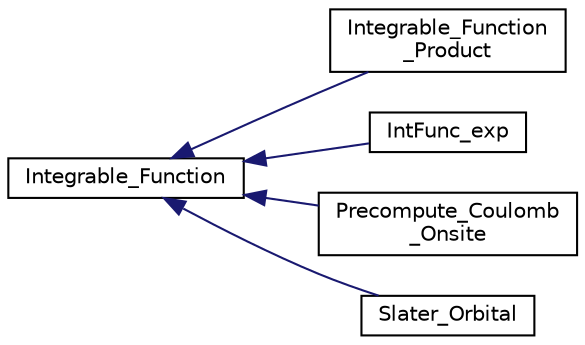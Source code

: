 digraph "Graphical Class Hierarchy"
{
  edge [fontname="Helvetica",fontsize="10",labelfontname="Helvetica",labelfontsize="10"];
  node [fontname="Helvetica",fontsize="10",shape=record];
  rankdir="LR";
  Node1 [label="Integrable_Function",height=0.2,width=0.4,color="black", fillcolor="white", style="filled",URL="$classIntegrable__Function.html",tooltip="Interface for integrable functions. "];
  Node1 -> Node2 [dir="back",color="midnightblue",fontsize="10",style="solid",fontname="Helvetica"];
  Node2 [label="Integrable_Function\l_Product",height=0.2,width=0.4,color="black", fillcolor="white", style="filled",URL="$classIntegrable__Function__Product.html",tooltip="Build Integrable_Function from product of other Integrable_Functions: "];
  Node1 -> Node3 [dir="back",color="midnightblue",fontsize="10",style="solid",fontname="Helvetica"];
  Node3 [label="IntFunc_exp",height=0.2,width=0.4,color="black", fillcolor="white", style="filled",URL="$classIntFunc__exp.html",tooltip="Example for integrable function with parameter exp(a*x): "];
  Node1 -> Node4 [dir="back",color="midnightblue",fontsize="10",style="solid",fontname="Helvetica"];
  Node4 [label="Precompute_Coulomb\l_Onsite",height=0.2,width=0.4,color="black", fillcolor="white", style="filled",URL="$classPrecompute__Coulomb__Onsite.html"];
  Node1 -> Node5 [dir="back",color="midnightblue",fontsize="10",style="solid",fontname="Helvetica"];
  Node5 [label="Slater_Orbital",height=0.2,width=0.4,color="black", fillcolor="white", style="filled",URL="$classSlater__Orbital.html",tooltip="Class to access Slater orbital wave function. "];
}
